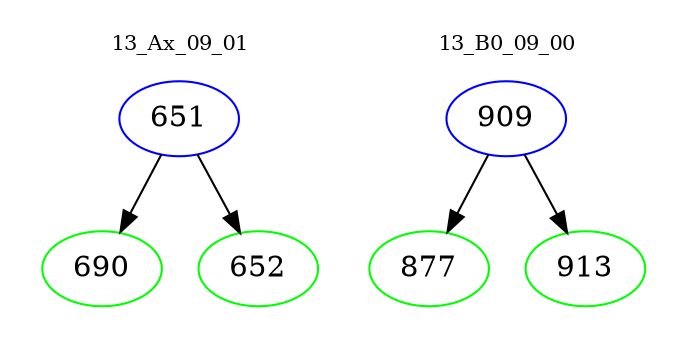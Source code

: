 digraph{
subgraph cluster_0 {
color = white
label = "13_Ax_09_01";
fontsize=10;
T0_651 [label="651", color="blue"]
T0_651 -> T0_690 [color="black"]
T0_690 [label="690", color="green"]
T0_651 -> T0_652 [color="black"]
T0_652 [label="652", color="green"]
}
subgraph cluster_1 {
color = white
label = "13_B0_09_00";
fontsize=10;
T1_909 [label="909", color="blue"]
T1_909 -> T1_877 [color="black"]
T1_877 [label="877", color="green"]
T1_909 -> T1_913 [color="black"]
T1_913 [label="913", color="green"]
}
}
